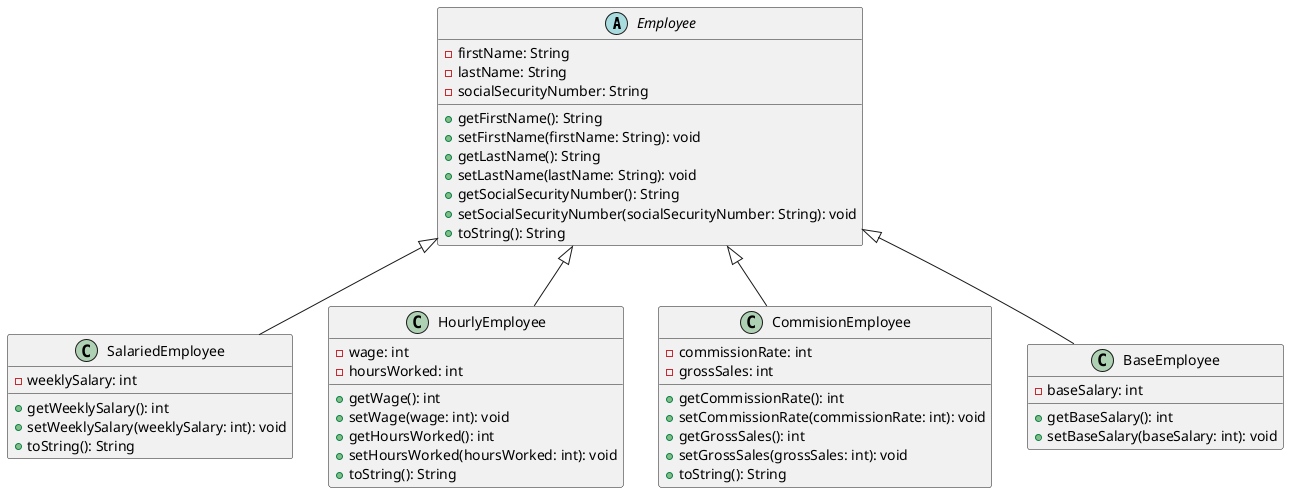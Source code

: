 @startuml
'https://plantuml.com/class-diagram

abstract class Employee {
-firstName: String
-lastName: String
-socialSecurityNumber: String
+getFirstName(): String
+setFirstName(firstName: String): void
+getLastName(): String
+setLastName(lastName: String): void
+getSocialSecurityNumber(): String
+setSocialSecurityNumber(socialSecurityNumber: String): void
+toString(): String
}
class SalariedEmployee{
-weeklySalary: int
+getWeeklySalary(): int
+setWeeklySalary(weeklySalary: int): void
+toString(): String
}
class HourlyEmployee{
-wage: int
-hoursWorked: int
+getWage(): int
+setWage(wage: int): void
+getHoursWorked(): int
+setHoursWorked(hoursWorked: int): void
+toString(): String
}
class CommisionEmployee{
-commissionRate: int
-grossSales: int
+getCommissionRate(): int
+setCommissionRate(commissionRate: int): void
+getGrossSales(): int
+setGrossSales(grossSales: int): void
+toString(): String
}
class BaseEmployee{
-baseSalary: int
+getBaseSalary(): int
+setBaseSalary(baseSalary: int): void
}

Employee <|-- SalariedEmployee
Employee <|-- HourlyEmployee
Employee <|-- CommisionEmployee
Employee <|-- BaseEmployee

@enduml
